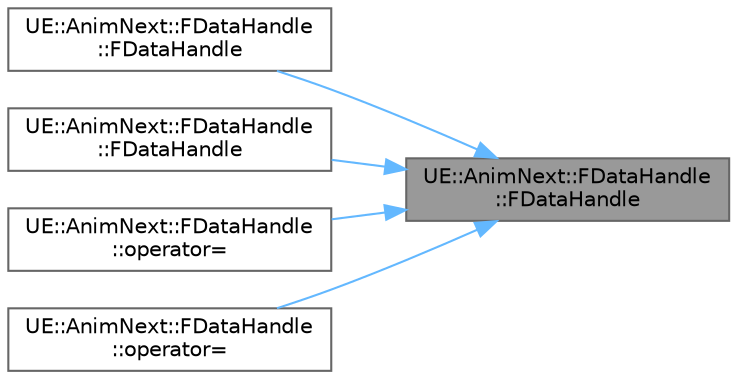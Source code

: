 digraph "UE::AnimNext::FDataHandle::FDataHandle"
{
 // INTERACTIVE_SVG=YES
 // LATEX_PDF_SIZE
  bgcolor="transparent";
  edge [fontname=Helvetica,fontsize=10,labelfontname=Helvetica,labelfontsize=10];
  node [fontname=Helvetica,fontsize=10,shape=box,height=0.2,width=0.4];
  rankdir="RL";
  Node1 [id="Node000001",label="UE::AnimNext::FDataHandle\l::FDataHandle",height=0.2,width=0.4,color="gray40", fillcolor="grey60", style="filled", fontcolor="black",tooltip=" "];
  Node1 -> Node2 [id="edge1_Node000001_Node000002",dir="back",color="steelblue1",style="solid",tooltip=" "];
  Node2 [id="Node000002",label="UE::AnimNext::FDataHandle\l::FDataHandle",height=0.2,width=0.4,color="grey40", fillcolor="white", style="filled",URL="$d3/dbe/structUE_1_1AnimNext_1_1FDataHandle.html#a36ac1e3da6280fa476ded85bf33abdb2",tooltip=" "];
  Node1 -> Node3 [id="edge2_Node000001_Node000003",dir="back",color="steelblue1",style="solid",tooltip=" "];
  Node3 [id="Node000003",label="UE::AnimNext::FDataHandle\l::FDataHandle",height=0.2,width=0.4,color="grey40", fillcolor="white", style="filled",URL="$d3/dbe/structUE_1_1AnimNext_1_1FDataHandle.html#afe3326a97174acaeed51f2de76b993ec",tooltip=" "];
  Node1 -> Node4 [id="edge3_Node000001_Node000004",dir="back",color="steelblue1",style="solid",tooltip=" "];
  Node4 [id="Node000004",label="UE::AnimNext::FDataHandle\l::operator=",height=0.2,width=0.4,color="grey40", fillcolor="white", style="filled",URL="$d3/dbe/structUE_1_1AnimNext_1_1FDataHandle.html#a45da426dbd9654f4e940531b9647e6d8",tooltip=" "];
  Node1 -> Node5 [id="edge4_Node000001_Node000005",dir="back",color="steelblue1",style="solid",tooltip=" "];
  Node5 [id="Node000005",label="UE::AnimNext::FDataHandle\l::operator=",height=0.2,width=0.4,color="grey40", fillcolor="white", style="filled",URL="$d3/dbe/structUE_1_1AnimNext_1_1FDataHandle.html#a15c752c5301eab3d5e474e21524d44c1",tooltip=" "];
}
